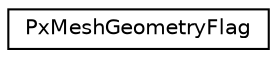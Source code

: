 digraph "Graphical Class Hierarchy"
{
  edge [fontname="Helvetica",fontsize="10",labelfontname="Helvetica",labelfontsize="10"];
  node [fontname="Helvetica",fontsize="10",shape=record];
  rankdir="LR";
  Node0 [label="PxMeshGeometryFlag",height=0.2,width=0.4,color="black", fillcolor="white", style="filled",URL="$structPxMeshGeometryFlag.html",tooltip="Flags controlling the simulated behavior of the triangle mesh geometry. "];
}
